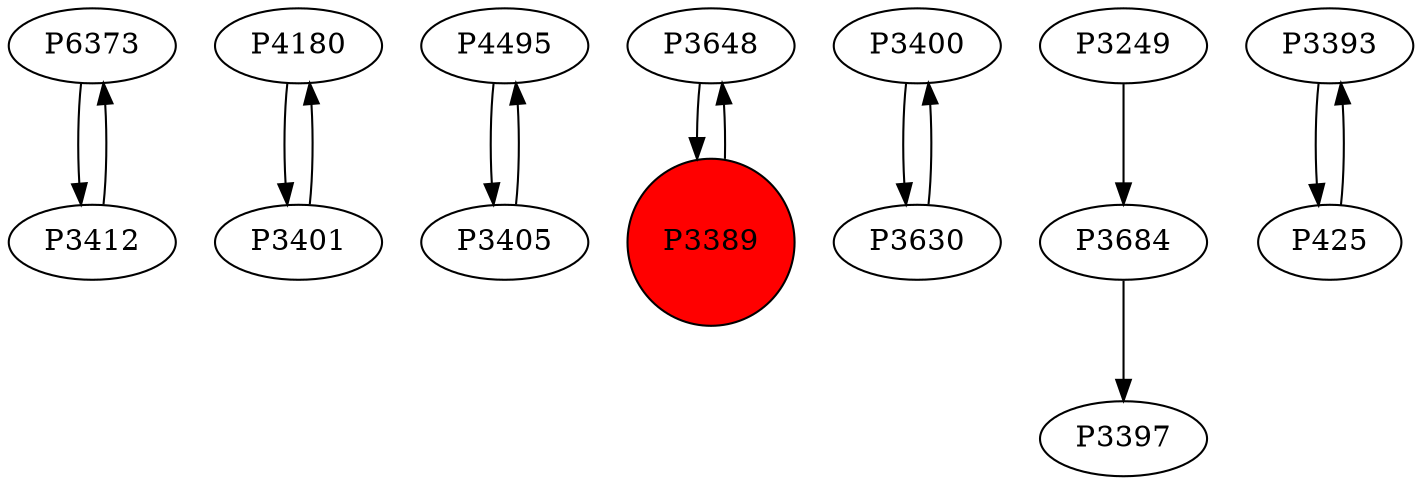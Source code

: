 digraph {
	P6373 -> P3412
	P3412 -> P6373
	P4180 -> P3401
	P3401 -> P4180
	P4495 -> P3405
	P3648 -> P3389
	P3400 -> P3630
	P3630 -> P3400
	P3389 -> P3648
	P3684 -> P3397
	P3393 -> P425
	P425 -> P3393
	P3249 -> P3684
	P3405 -> P4495
	P3389 [shape=circle]
	P3389 [style=filled]
	P3389 [fillcolor=red]
}